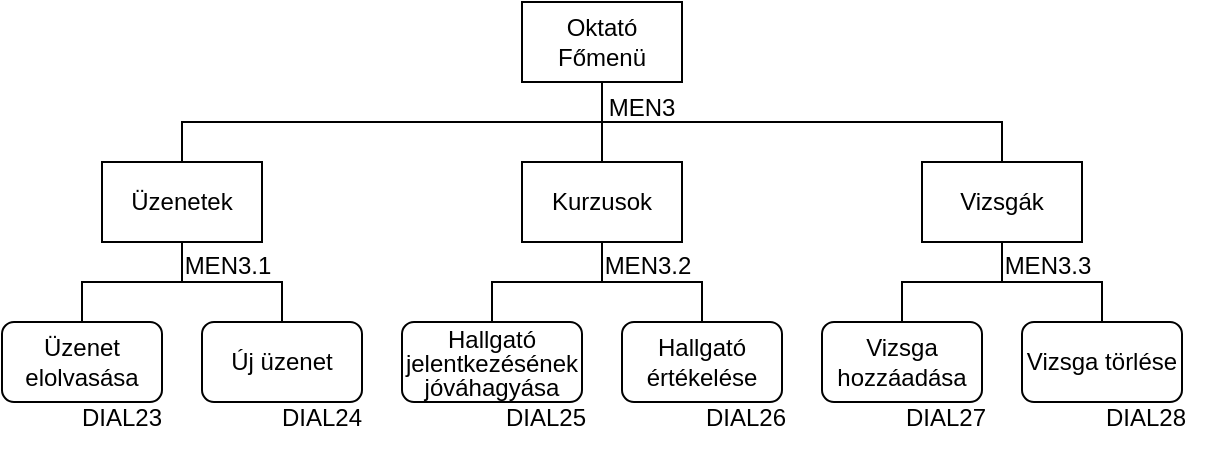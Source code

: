<mxfile version="23.1.5" type="device">
  <diagram name="Page-1" id="wjbixc1uVG8kfwtZ6LRp">
    <mxGraphModel dx="1231" dy="727" grid="1" gridSize="10" guides="1" tooltips="1" connect="1" arrows="1" fold="1" page="1" pageScale="1" pageWidth="850" pageHeight="1100" math="0" shadow="0">
      <root>
        <mxCell id="0" />
        <mxCell id="1" parent="0" />
        <mxCell id="EMPra91uAZbDpFP98Xx0-1" value="Oktató Főmenü" style="rounded=0;whiteSpace=wrap;html=1;" parent="1" vertex="1">
          <mxGeometry x="320" y="40" width="80" height="40" as="geometry" />
        </mxCell>
        <mxCell id="EMPra91uAZbDpFP98Xx0-2" value="Üzenetek" style="rounded=0;whiteSpace=wrap;html=1;" parent="1" vertex="1">
          <mxGeometry x="110" y="120" width="80" height="40" as="geometry" />
        </mxCell>
        <mxCell id="EMPra91uAZbDpFP98Xx0-3" value="Új üzenet" style="rounded=1;whiteSpace=wrap;html=1;" parent="1" vertex="1">
          <mxGeometry x="160" y="200" width="80" height="40" as="geometry" />
        </mxCell>
        <mxCell id="EMPra91uAZbDpFP98Xx0-4" value="Üzenet elolvasása" style="rounded=1;whiteSpace=wrap;html=1;" parent="1" vertex="1">
          <mxGeometry x="60" y="200" width="80" height="40" as="geometry" />
        </mxCell>
        <mxCell id="EMPra91uAZbDpFP98Xx0-5" value="" style="endArrow=none;html=1;rounded=0;edgeStyle=elbowEdgeStyle;elbow=vertical;exitX=0.5;exitY=0;exitDx=0;exitDy=0;entryX=0.5;entryY=1;entryDx=0;entryDy=0;" parent="1" source="EMPra91uAZbDpFP98Xx0-4" target="EMPra91uAZbDpFP98Xx0-2" edge="1">
          <mxGeometry width="50" height="50" relative="1" as="geometry">
            <mxPoint x="110" y="200" as="sourcePoint" />
            <mxPoint x="100" y="160" as="targetPoint" />
          </mxGeometry>
        </mxCell>
        <mxCell id="EMPra91uAZbDpFP98Xx0-6" value="" style="endArrow=none;html=1;rounded=0;edgeStyle=elbowEdgeStyle;entryX=0.5;entryY=1;entryDx=0;entryDy=0;exitX=0.5;exitY=0;exitDx=0;exitDy=0;elbow=vertical;" parent="1" source="EMPra91uAZbDpFP98Xx0-3" target="EMPra91uAZbDpFP98Xx0-2" edge="1">
          <mxGeometry width="50" height="50" relative="1" as="geometry">
            <mxPoint x="370" y="320" as="sourcePoint" />
            <mxPoint x="420" y="270" as="targetPoint" />
          </mxGeometry>
        </mxCell>
        <mxCell id="EMPra91uAZbDpFP98Xx0-7" value="Kurzusok" style="rounded=0;whiteSpace=wrap;html=1;" parent="1" vertex="1">
          <mxGeometry x="320" y="120" width="80" height="40" as="geometry" />
        </mxCell>
        <mxCell id="EMPra91uAZbDpFP98Xx0-8" value="Vizsgák" style="rounded=0;whiteSpace=wrap;html=1;" parent="1" vertex="1">
          <mxGeometry x="520" y="120" width="80" height="40" as="geometry" />
        </mxCell>
        <mxCell id="EMPra91uAZbDpFP98Xx0-9" value="&lt;p style=&quot;line-height: 100%;&quot;&gt;Hallgató jelentkezésének jóváhagyása&lt;br&gt;&lt;/p&gt;" style="rounded=1;whiteSpace=wrap;html=1;" parent="1" vertex="1">
          <mxGeometry x="260" y="200" width="90" height="40" as="geometry" />
        </mxCell>
        <mxCell id="EMPra91uAZbDpFP98Xx0-10" value="&lt;font style=&quot;font-size: 12px;&quot;&gt;Hallgató értékelése&lt;br&gt;&lt;/font&gt;" style="rounded=1;whiteSpace=wrap;html=1;fontSize=10;" parent="1" vertex="1">
          <mxGeometry x="370" y="200" width="80" height="40" as="geometry" />
        </mxCell>
        <mxCell id="EMPra91uAZbDpFP98Xx0-11" value="" style="endArrow=none;html=1;rounded=0;fontSize=12;entryX=0.5;entryY=1;entryDx=0;entryDy=0;exitX=0.5;exitY=0;exitDx=0;exitDy=0;edgeStyle=elbowEdgeStyle;elbow=vertical;" parent="1" source="EMPra91uAZbDpFP98Xx0-10" target="EMPra91uAZbDpFP98Xx0-7" edge="1">
          <mxGeometry width="50" height="50" relative="1" as="geometry">
            <mxPoint x="420" y="170" as="sourcePoint" />
            <mxPoint x="490" y="180" as="targetPoint" />
          </mxGeometry>
        </mxCell>
        <mxCell id="EMPra91uAZbDpFP98Xx0-12" value="" style="endArrow=none;html=1;rounded=0;fontSize=12;entryX=0.5;entryY=1;entryDx=0;entryDy=0;exitX=0.5;exitY=0;exitDx=0;exitDy=0;edgeStyle=elbowEdgeStyle;elbow=vertical;" parent="1" source="EMPra91uAZbDpFP98Xx0-9" target="EMPra91uAZbDpFP98Xx0-7" edge="1">
          <mxGeometry width="50" height="50" relative="1" as="geometry">
            <mxPoint x="440" y="230" as="sourcePoint" />
            <mxPoint x="490" y="180" as="targetPoint" />
          </mxGeometry>
        </mxCell>
        <mxCell id="EMPra91uAZbDpFP98Xx0-13" value="Vizsga hozzáadása" style="rounded=1;whiteSpace=wrap;html=1;fontSize=12;" parent="1" vertex="1">
          <mxGeometry x="470" y="200" width="80" height="40" as="geometry" />
        </mxCell>
        <mxCell id="EMPra91uAZbDpFP98Xx0-14" value="Vizsga törlése" style="rounded=1;whiteSpace=wrap;html=1;fontSize=12;" parent="1" vertex="1">
          <mxGeometry x="570" y="200" width="80" height="40" as="geometry" />
        </mxCell>
        <mxCell id="EMPra91uAZbDpFP98Xx0-15" value="" style="endArrow=none;html=1;rounded=0;fontSize=12;elbow=vertical;entryX=0.5;entryY=1;entryDx=0;entryDy=0;exitX=0.5;exitY=0;exitDx=0;exitDy=0;edgeStyle=elbowEdgeStyle;" parent="1" source="EMPra91uAZbDpFP98Xx0-13" target="EMPra91uAZbDpFP98Xx0-8" edge="1">
          <mxGeometry width="50" height="50" relative="1" as="geometry">
            <mxPoint x="430" y="230" as="sourcePoint" />
            <mxPoint x="480" y="180" as="targetPoint" />
          </mxGeometry>
        </mxCell>
        <mxCell id="EMPra91uAZbDpFP98Xx0-16" value="" style="endArrow=none;html=1;rounded=0;fontSize=12;elbow=vertical;entryX=0.5;entryY=1;entryDx=0;entryDy=0;exitX=0.5;exitY=0;exitDx=0;exitDy=0;edgeStyle=elbowEdgeStyle;" parent="1" source="EMPra91uAZbDpFP98Xx0-14" target="EMPra91uAZbDpFP98Xx0-8" edge="1">
          <mxGeometry width="50" height="50" relative="1" as="geometry">
            <mxPoint x="430" y="230" as="sourcePoint" />
            <mxPoint x="480" y="180" as="targetPoint" />
          </mxGeometry>
        </mxCell>
        <mxCell id="EMPra91uAZbDpFP98Xx0-17" value="" style="endArrow=none;html=1;rounded=0;fontSize=12;elbow=vertical;entryX=0.5;entryY=1;entryDx=0;entryDy=0;exitX=0.5;exitY=0;exitDx=0;exitDy=0;edgeStyle=elbowEdgeStyle;" parent="1" source="EMPra91uAZbDpFP98Xx0-2" target="EMPra91uAZbDpFP98Xx0-1" edge="1">
          <mxGeometry width="50" height="50" relative="1" as="geometry">
            <mxPoint x="400" y="230" as="sourcePoint" />
            <mxPoint x="450" y="180" as="targetPoint" />
          </mxGeometry>
        </mxCell>
        <mxCell id="EMPra91uAZbDpFP98Xx0-18" value="" style="endArrow=none;html=1;rounded=0;fontSize=12;elbow=vertical;entryX=0.5;entryY=1;entryDx=0;entryDy=0;exitX=0.5;exitY=0;exitDx=0;exitDy=0;edgeStyle=elbowEdgeStyle;" parent="1" source="EMPra91uAZbDpFP98Xx0-7" target="EMPra91uAZbDpFP98Xx0-1" edge="1">
          <mxGeometry width="50" height="50" relative="1" as="geometry">
            <mxPoint x="400" y="230" as="sourcePoint" />
            <mxPoint x="450" y="180" as="targetPoint" />
          </mxGeometry>
        </mxCell>
        <mxCell id="EMPra91uAZbDpFP98Xx0-19" value="" style="endArrow=none;html=1;rounded=0;fontSize=12;elbow=vertical;entryX=0.5;entryY=1;entryDx=0;entryDy=0;exitX=0.5;exitY=0;exitDx=0;exitDy=0;edgeStyle=elbowEdgeStyle;" parent="1" source="EMPra91uAZbDpFP98Xx0-8" target="EMPra91uAZbDpFP98Xx0-1" edge="1">
          <mxGeometry width="50" height="50" relative="1" as="geometry">
            <mxPoint x="400" y="230" as="sourcePoint" />
            <mxPoint x="450" y="180" as="targetPoint" />
          </mxGeometry>
        </mxCell>
        <mxCell id="EMPra91uAZbDpFP98Xx0-21" value="MEN3" style="text;html=1;strokeColor=none;fillColor=none;align=center;verticalAlign=middle;whiteSpace=wrap;rounded=0;" parent="1" vertex="1">
          <mxGeometry x="350" y="78" width="60" height="30" as="geometry" />
        </mxCell>
        <mxCell id="EMPra91uAZbDpFP98Xx0-22" value="MEN3.1" style="text;html=1;strokeColor=none;fillColor=none;align=center;verticalAlign=middle;whiteSpace=wrap;rounded=0;" parent="1" vertex="1">
          <mxGeometry x="143" y="157" width="60" height="30" as="geometry" />
        </mxCell>
        <mxCell id="EMPra91uAZbDpFP98Xx0-23" value="MEN3.2" style="text;html=1;strokeColor=none;fillColor=none;align=center;verticalAlign=middle;whiteSpace=wrap;rounded=0;" parent="1" vertex="1">
          <mxGeometry x="353" y="157" width="60" height="30" as="geometry" />
        </mxCell>
        <mxCell id="EMPra91uAZbDpFP98Xx0-24" value="MEN3.3" style="text;html=1;strokeColor=none;fillColor=none;align=center;verticalAlign=middle;whiteSpace=wrap;rounded=0;" parent="1" vertex="1">
          <mxGeometry x="553" y="157" width="60" height="30" as="geometry" />
        </mxCell>
        <mxCell id="EMPra91uAZbDpFP98Xx0-25" value="DIAL23" style="text;html=1;strokeColor=none;fillColor=none;align=center;verticalAlign=middle;whiteSpace=wrap;rounded=0;" parent="1" vertex="1">
          <mxGeometry x="90" y="233" width="60" height="30" as="geometry" />
        </mxCell>
        <mxCell id="EMPra91uAZbDpFP98Xx0-26" value="DIAL24" style="text;html=1;strokeColor=none;fillColor=none;align=center;verticalAlign=middle;whiteSpace=wrap;rounded=0;" parent="1" vertex="1">
          <mxGeometry x="190" y="233" width="60" height="30" as="geometry" />
        </mxCell>
        <mxCell id="EMPra91uAZbDpFP98Xx0-27" value="DIAL25" style="text;html=1;strokeColor=none;fillColor=none;align=center;verticalAlign=middle;whiteSpace=wrap;rounded=0;" parent="1" vertex="1">
          <mxGeometry x="302" y="233" width="60" height="30" as="geometry" />
        </mxCell>
        <mxCell id="EMPra91uAZbDpFP98Xx0-28" value="DIAL26" style="text;html=1;strokeColor=none;fillColor=none;align=center;verticalAlign=middle;whiteSpace=wrap;rounded=0;" parent="1" vertex="1">
          <mxGeometry x="402" y="233" width="60" height="30" as="geometry" />
        </mxCell>
        <mxCell id="EMPra91uAZbDpFP98Xx0-29" value="DIAL27" style="text;html=1;strokeColor=none;fillColor=none;align=center;verticalAlign=middle;whiteSpace=wrap;rounded=0;" parent="1" vertex="1">
          <mxGeometry x="502" y="233" width="60" height="30" as="geometry" />
        </mxCell>
        <mxCell id="EMPra91uAZbDpFP98Xx0-30" value="DIAL28" style="text;html=1;strokeColor=none;fillColor=none;align=center;verticalAlign=middle;whiteSpace=wrap;rounded=0;" parent="1" vertex="1">
          <mxGeometry x="602" y="233" width="60" height="30" as="geometry" />
        </mxCell>
      </root>
    </mxGraphModel>
  </diagram>
</mxfile>
